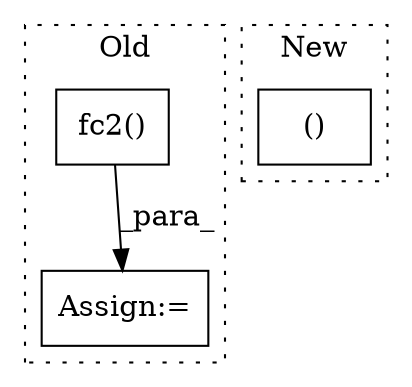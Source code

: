 digraph G {
subgraph cluster0 {
1 [label="fc2()" a="75" s="1052,1062" l="9,1" shape="box"];
3 [label="Assign:=" a="68" s="1585" l="3" shape="box"];
label = "Old";
style="dotted";
}
subgraph cluster1 {
2 [label="()" a="54" s="1767" l="22" shape="box"];
label = "New";
style="dotted";
}
1 -> 3 [label="_para_"];
}